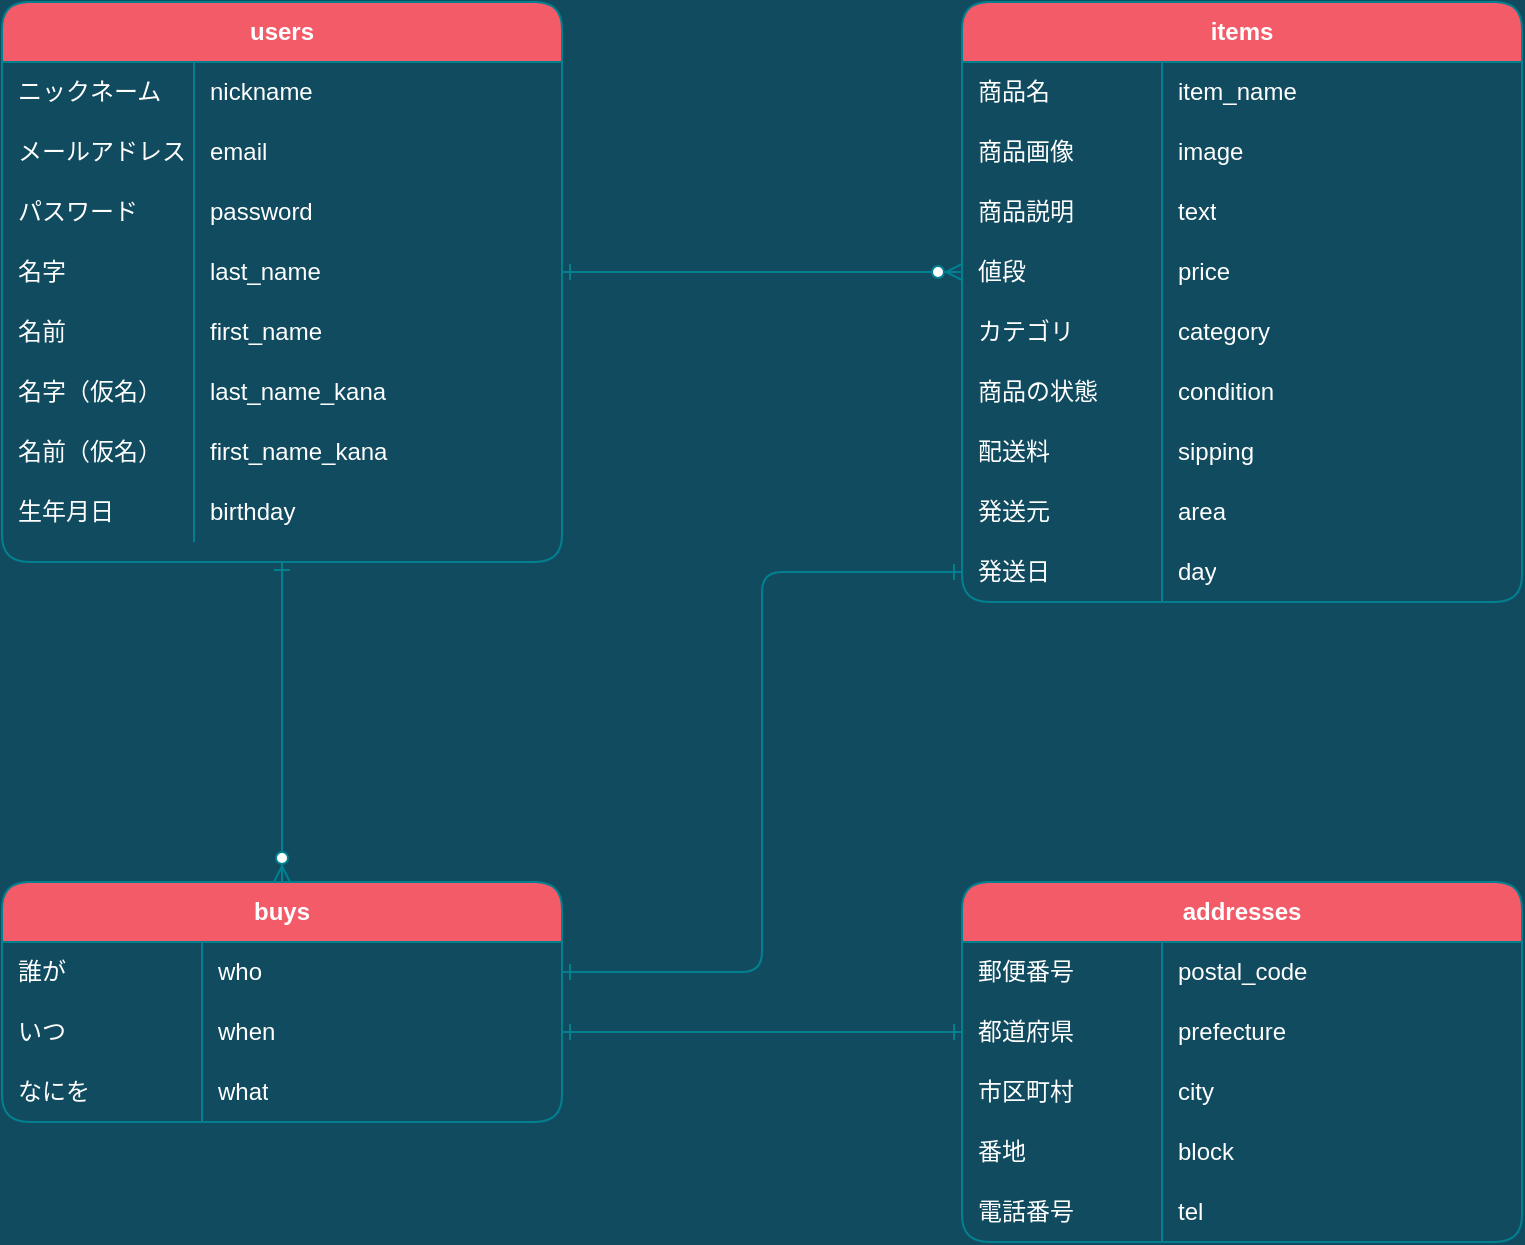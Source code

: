<mxfile version="13.6.5">
    <diagram id="MaI9rSRFO-LCetoaT3Hl" name="ページ1">
        <mxGraphModel dx="962" dy="1071" grid="1" gridSize="10" guides="1" tooltips="1" connect="1" arrows="1" fold="1" page="1" pageScale="1" pageWidth="827" pageHeight="1169" background="#114B5F" math="0" shadow="0">
            <root>
                <mxCell id="0"/>
                <mxCell id="1" parent="0"/>
                <object label="items" j="" id="12">
                    <mxCell style="shape=table;html=1;whiteSpace=wrap;startSize=30;container=1;collapsible=0;childLayout=tableLayout;fixedRows=1;rowLines=0;fontStyle=1;align=center;rounded=1;labelBackgroundColor=none;sketch=0;strokeColor=#028090;fillColor=#F45B69;fontColor=#FFFFFF;" vertex="1" parent="1">
                        <mxGeometry x="520" y="80" width="280" height="300" as="geometry"/>
                    </mxCell>
                </object>
                <mxCell id="13" value="" style="shape=partialRectangle;html=1;whiteSpace=wrap;collapsible=0;dropTarget=0;pointerEvents=0;fillColor=none;top=0;left=0;bottom=1;right=0;points=[[0,0.5],[1,0.5]];portConstraint=eastwest;fontColor=#FFFFFF;strokeColor=none;" vertex="1" parent="12">
                    <mxGeometry y="30" width="280" height="30" as="geometry"/>
                </mxCell>
                <mxCell id="115" value="商品名" style="shape=partialRectangle;html=1;whiteSpace=wrap;connectable=0;fillColor=none;top=0;left=0;bottom=0;right=0;align=left;spacingLeft=6;overflow=hidden;fontColor=#FFFFFF;" vertex="1" parent="13">
                    <mxGeometry width="100" height="30" as="geometry"/>
                </mxCell>
                <mxCell id="15" value="item_name" style="shape=partialRectangle;html=1;whiteSpace=wrap;connectable=0;fillColor=none;top=0;left=0;bottom=0;right=0;align=left;spacingLeft=6;overflow=hidden;fontColor=#FFFFFF;" vertex="1" parent="13">
                    <mxGeometry x="100" width="180" height="30" as="geometry"/>
                </mxCell>
                <mxCell id="16" value="" style="shape=partialRectangle;html=1;whiteSpace=wrap;collapsible=0;dropTarget=0;pointerEvents=0;fillColor=none;top=0;left=0;bottom=0;right=0;points=[[0,0.5],[1,0.5]];portConstraint=eastwest;fontColor=#FFFFFF;" vertex="1" parent="12">
                    <mxGeometry y="60" width="280" height="30" as="geometry"/>
                </mxCell>
                <mxCell id="116" value="商品画像" style="shape=partialRectangle;html=1;whiteSpace=wrap;connectable=0;fillColor=none;top=0;left=0;bottom=0;right=0;align=left;spacingLeft=6;overflow=hidden;fontColor=#FFFFFF;" vertex="1" parent="16">
                    <mxGeometry width="100" height="30" as="geometry"/>
                </mxCell>
                <mxCell id="18" value="image" style="shape=partialRectangle;html=1;whiteSpace=wrap;connectable=0;fillColor=none;top=0;left=0;bottom=0;right=0;align=left;spacingLeft=6;overflow=hidden;fontColor=#FFFFFF;" vertex="1" parent="16">
                    <mxGeometry x="100" width="180" height="30" as="geometry"/>
                </mxCell>
                <mxCell id="19" value="" style="shape=partialRectangle;html=1;whiteSpace=wrap;collapsible=0;dropTarget=0;pointerEvents=0;fillColor=none;top=0;left=0;bottom=0;right=0;points=[[0,0.5],[1,0.5]];portConstraint=eastwest;fontColor=#FFFFFF;" vertex="1" parent="12">
                    <mxGeometry y="90" width="280" height="30" as="geometry"/>
                </mxCell>
                <mxCell id="117" value="商品説明" style="shape=partialRectangle;html=1;whiteSpace=wrap;connectable=0;fillColor=none;top=0;left=0;bottom=0;right=0;align=left;spacingLeft=6;overflow=hidden;fontColor=#FFFFFF;" vertex="1" parent="19">
                    <mxGeometry width="100" height="30" as="geometry"/>
                </mxCell>
                <mxCell id="21" value="text" style="shape=partialRectangle;html=1;whiteSpace=wrap;connectable=0;fillColor=none;top=0;left=0;bottom=0;right=0;align=left;spacingLeft=6;overflow=hidden;fontColor=#FFFFFF;" vertex="1" parent="19">
                    <mxGeometry x="100" width="180" height="30" as="geometry"/>
                </mxCell>
                <mxCell id="84" style="shape=partialRectangle;html=1;whiteSpace=wrap;collapsible=0;dropTarget=0;pointerEvents=0;fillColor=none;top=0;left=0;bottom=0;right=0;points=[[0,0.5],[1,0.5]];portConstraint=eastwest;fontColor=#FFFFFF;" vertex="1" parent="12">
                    <mxGeometry y="120" width="280" height="30" as="geometry"/>
                </mxCell>
                <mxCell id="118" value="値段" style="shape=partialRectangle;html=1;whiteSpace=wrap;connectable=0;fillColor=none;top=0;left=0;bottom=0;right=0;align=left;spacingLeft=6;overflow=hidden;fontColor=#FFFFFF;" vertex="1" parent="84">
                    <mxGeometry width="100" height="30" as="geometry"/>
                </mxCell>
                <mxCell id="86" value="price" style="shape=partialRectangle;html=1;whiteSpace=wrap;connectable=0;fillColor=none;top=0;left=0;bottom=0;right=0;align=left;spacingLeft=6;overflow=hidden;fontColor=#FFFFFF;" vertex="1" parent="84">
                    <mxGeometry x="100" width="180" height="30" as="geometry"/>
                </mxCell>
                <mxCell id="87" style="shape=partialRectangle;html=1;whiteSpace=wrap;collapsible=0;dropTarget=0;pointerEvents=0;fillColor=none;top=0;left=0;bottom=0;right=0;points=[[0,0.5],[1,0.5]];portConstraint=eastwest;fontColor=#FFFFFF;" vertex="1" parent="12">
                    <mxGeometry y="150" width="280" height="30" as="geometry"/>
                </mxCell>
                <mxCell id="119" value="カテゴリ" style="shape=partialRectangle;html=1;whiteSpace=wrap;connectable=0;fillColor=none;top=0;left=0;bottom=0;right=0;align=left;spacingLeft=6;overflow=hidden;fontColor=#FFFFFF;" vertex="1" parent="87">
                    <mxGeometry width="100" height="30" as="geometry"/>
                </mxCell>
                <mxCell id="89" value="category" style="shape=partialRectangle;html=1;whiteSpace=wrap;connectable=0;fillColor=none;top=0;left=0;bottom=0;right=0;align=left;spacingLeft=6;overflow=hidden;fontColor=#FFFFFF;" vertex="1" parent="87">
                    <mxGeometry x="100" width="180" height="30" as="geometry"/>
                </mxCell>
                <mxCell id="90" style="shape=partialRectangle;html=1;whiteSpace=wrap;collapsible=0;dropTarget=0;pointerEvents=0;fillColor=none;top=0;left=0;bottom=0;right=0;points=[[0,0.5],[1,0.5]];portConstraint=eastwest;fontColor=#FFFFFF;" vertex="1" parent="12">
                    <mxGeometry y="180" width="280" height="30" as="geometry"/>
                </mxCell>
                <mxCell id="120" value="商品の状態" style="shape=partialRectangle;html=1;whiteSpace=wrap;connectable=0;fillColor=none;top=0;left=0;bottom=0;right=0;align=left;spacingLeft=6;overflow=hidden;fontColor=#FFFFFF;" vertex="1" parent="90">
                    <mxGeometry width="100" height="30" as="geometry"/>
                </mxCell>
                <mxCell id="92" value="condition" style="shape=partialRectangle;html=1;whiteSpace=wrap;connectable=0;fillColor=none;top=0;left=0;bottom=0;right=0;align=left;spacingLeft=6;overflow=hidden;fontColor=#FFFFFF;" vertex="1" parent="90">
                    <mxGeometry x="100" width="180" height="30" as="geometry"/>
                </mxCell>
                <mxCell id="93" style="shape=partialRectangle;html=1;whiteSpace=wrap;collapsible=0;dropTarget=0;pointerEvents=0;fillColor=none;top=0;left=0;bottom=0;right=0;points=[[0,0.5],[1,0.5]];portConstraint=eastwest;fontColor=#FFFFFF;" vertex="1" parent="12">
                    <mxGeometry y="210" width="280" height="30" as="geometry"/>
                </mxCell>
                <mxCell id="121" value="配送料" style="shape=partialRectangle;html=1;whiteSpace=wrap;connectable=0;fillColor=none;top=0;left=0;bottom=0;right=0;align=left;spacingLeft=6;overflow=hidden;fontColor=#FFFFFF;" vertex="1" parent="93">
                    <mxGeometry width="100" height="30" as="geometry"/>
                </mxCell>
                <mxCell id="95" value="sipping" style="shape=partialRectangle;html=1;whiteSpace=wrap;connectable=0;fillColor=none;top=0;left=0;bottom=0;right=0;align=left;spacingLeft=6;overflow=hidden;fontColor=#FFFFFF;" vertex="1" parent="93">
                    <mxGeometry x="100" width="180" height="30" as="geometry"/>
                </mxCell>
                <mxCell id="96" style="shape=partialRectangle;html=1;whiteSpace=wrap;collapsible=0;dropTarget=0;pointerEvents=0;fillColor=none;top=0;left=0;bottom=0;right=0;points=[[0,0.5],[1,0.5]];portConstraint=eastwest;fontColor=#FFFFFF;" vertex="1" parent="12">
                    <mxGeometry y="240" width="280" height="30" as="geometry"/>
                </mxCell>
                <mxCell id="122" value="発送元" style="shape=partialRectangle;html=1;whiteSpace=wrap;connectable=0;fillColor=none;top=0;left=0;bottom=0;right=0;align=left;spacingLeft=6;overflow=hidden;fontColor=#FFFFFF;" vertex="1" parent="96">
                    <mxGeometry width="100" height="30" as="geometry"/>
                </mxCell>
                <mxCell id="98" value="area" style="shape=partialRectangle;html=1;whiteSpace=wrap;connectable=0;fillColor=none;top=0;left=0;bottom=0;right=0;align=left;spacingLeft=6;overflow=hidden;fontColor=#FFFFFF;" vertex="1" parent="96">
                    <mxGeometry x="100" width="180" height="30" as="geometry"/>
                </mxCell>
                <mxCell id="99" style="shape=partialRectangle;html=1;whiteSpace=wrap;collapsible=0;dropTarget=0;pointerEvents=0;fillColor=none;top=0;left=0;bottom=0;right=0;points=[[0,0.5],[1,0.5]];portConstraint=eastwest;fontColor=#FFFFFF;" vertex="1" parent="12">
                    <mxGeometry y="270" width="280" height="30" as="geometry"/>
                </mxCell>
                <mxCell id="123" value="発送日" style="shape=partialRectangle;html=1;whiteSpace=wrap;connectable=0;fillColor=none;top=0;left=0;bottom=0;right=0;align=left;spacingLeft=6;overflow=hidden;fontColor=#FFFFFF;" vertex="1" parent="99">
                    <mxGeometry width="100" height="30" as="geometry"/>
                </mxCell>
                <mxCell id="101" value="day" style="shape=partialRectangle;html=1;whiteSpace=wrap;connectable=0;fillColor=none;top=0;left=0;bottom=0;right=0;align=left;spacingLeft=6;overflow=hidden;fontColor=#FFFFFF;" vertex="1" parent="99">
                    <mxGeometry x="100" width="180" height="30" as="geometry"/>
                </mxCell>
                <mxCell id="32" value="addresses" style="shape=table;html=1;whiteSpace=wrap;startSize=30;container=1;collapsible=0;childLayout=tableLayout;fixedRows=1;rowLines=0;fontStyle=1;align=center;rounded=1;labelBackgroundColor=none;sketch=0;strokeColor=#028090;fillColor=#F45B69;fontColor=#FFFFFF;" vertex="1" parent="1">
                    <mxGeometry x="520" y="520" width="280" height="180" as="geometry"/>
                </mxCell>
                <mxCell id="33" value="" style="shape=partialRectangle;html=1;whiteSpace=wrap;collapsible=0;dropTarget=0;pointerEvents=0;fillColor=none;top=0;left=0;bottom=1;right=0;points=[[0,0.5],[1,0.5]];portConstraint=eastwest;fontColor=#FFFFFF;strokeColor=none;" vertex="1" parent="32">
                    <mxGeometry y="30" width="280" height="30" as="geometry"/>
                </mxCell>
                <mxCell id="124" value="郵便番号" style="shape=partialRectangle;html=1;whiteSpace=wrap;connectable=0;fillColor=none;top=0;left=0;bottom=0;right=0;align=left;spacingLeft=6;overflow=hidden;fontColor=#FFFFFF;" vertex="1" parent="33">
                    <mxGeometry width="100" height="30" as="geometry"/>
                </mxCell>
                <mxCell id="35" value="postal_code" style="shape=partialRectangle;html=1;whiteSpace=wrap;connectable=0;fillColor=none;top=0;left=0;bottom=0;right=0;align=left;spacingLeft=6;overflow=hidden;fontColor=#FFFFFF;" vertex="1" parent="33">
                    <mxGeometry x="100" width="180" height="30" as="geometry"/>
                </mxCell>
                <mxCell id="36" value="" style="shape=partialRectangle;html=1;whiteSpace=wrap;collapsible=0;dropTarget=0;pointerEvents=0;fillColor=none;top=0;left=0;bottom=0;right=0;points=[[0,0.5],[1,0.5]];portConstraint=eastwest;fontColor=#FFFFFF;" vertex="1" parent="32">
                    <mxGeometry y="60" width="280" height="30" as="geometry"/>
                </mxCell>
                <mxCell id="125" value="都道府県" style="shape=partialRectangle;html=1;whiteSpace=wrap;connectable=0;fillColor=none;top=0;left=0;bottom=0;right=0;align=left;spacingLeft=6;overflow=hidden;fontColor=#FFFFFF;" vertex="1" parent="36">
                    <mxGeometry width="100" height="30" as="geometry"/>
                </mxCell>
                <mxCell id="38" value="prefecture" style="shape=partialRectangle;html=1;whiteSpace=wrap;connectable=0;fillColor=none;top=0;left=0;bottom=0;right=0;align=left;spacingLeft=6;overflow=hidden;fontColor=#FFFFFF;" vertex="1" parent="36">
                    <mxGeometry x="100" width="180" height="30" as="geometry"/>
                </mxCell>
                <mxCell id="39" value="" style="shape=partialRectangle;html=1;whiteSpace=wrap;collapsible=0;dropTarget=0;pointerEvents=0;fillColor=none;top=0;left=0;bottom=0;right=0;points=[[0,0.5],[1,0.5]];portConstraint=eastwest;fontColor=#FFFFFF;" vertex="1" parent="32">
                    <mxGeometry y="90" width="280" height="30" as="geometry"/>
                </mxCell>
                <mxCell id="126" value="市区町村" style="shape=partialRectangle;html=1;whiteSpace=wrap;connectable=0;fillColor=none;top=0;left=0;bottom=0;right=0;align=left;spacingLeft=6;overflow=hidden;fontColor=#FFFFFF;" vertex="1" parent="39">
                    <mxGeometry width="100" height="30" as="geometry"/>
                </mxCell>
                <mxCell id="41" value="city" style="shape=partialRectangle;html=1;whiteSpace=wrap;connectable=0;fillColor=none;top=0;left=0;bottom=0;right=0;align=left;spacingLeft=6;overflow=hidden;fontColor=#FFFFFF;" vertex="1" parent="39">
                    <mxGeometry x="100" width="180" height="30" as="geometry"/>
                </mxCell>
                <mxCell id="102" style="shape=partialRectangle;html=1;whiteSpace=wrap;collapsible=0;dropTarget=0;pointerEvents=0;fillColor=none;top=0;left=0;bottom=0;right=0;points=[[0,0.5],[1,0.5]];portConstraint=eastwest;fontColor=#FFFFFF;" vertex="1" parent="32">
                    <mxGeometry y="120" width="280" height="30" as="geometry"/>
                </mxCell>
                <mxCell id="127" value="番地" style="shape=partialRectangle;html=1;whiteSpace=wrap;connectable=0;fillColor=none;top=0;left=0;bottom=0;right=0;align=left;spacingLeft=6;overflow=hidden;fontColor=#FFFFFF;" vertex="1" parent="102">
                    <mxGeometry width="100" height="30" as="geometry"/>
                </mxCell>
                <mxCell id="103" value="block" style="shape=partialRectangle;html=1;whiteSpace=wrap;connectable=0;fillColor=none;top=0;left=0;bottom=0;right=0;align=left;spacingLeft=6;overflow=hidden;fontColor=#FFFFFF;" vertex="1" parent="102">
                    <mxGeometry x="100" width="180" height="30" as="geometry"/>
                </mxCell>
                <mxCell id="65" style="shape=partialRectangle;html=1;whiteSpace=wrap;collapsible=0;dropTarget=0;pointerEvents=0;fillColor=none;top=0;left=0;bottom=0;right=0;points=[[0,0.5],[1,0.5]];portConstraint=eastwest;fontColor=#FFFFFF;" vertex="1" parent="32">
                    <mxGeometry y="150" width="280" height="30" as="geometry"/>
                </mxCell>
                <mxCell id="128" value="電話番号" style="shape=partialRectangle;html=1;whiteSpace=wrap;connectable=0;fillColor=none;top=0;left=0;bottom=0;right=0;align=left;spacingLeft=6;overflow=hidden;fontColor=#FFFFFF;" vertex="1" parent="65">
                    <mxGeometry width="100" height="30" as="geometry"/>
                </mxCell>
                <mxCell id="67" value="tel" style="shape=partialRectangle;html=1;whiteSpace=wrap;connectable=0;fillColor=none;top=0;left=0;bottom=0;right=0;align=left;spacingLeft=6;overflow=hidden;fontColor=#FFFFFF;" vertex="1" parent="65">
                    <mxGeometry x="100" width="180" height="30" as="geometry"/>
                </mxCell>
                <mxCell id="22" value="buys" style="shape=table;html=1;whiteSpace=wrap;startSize=30;container=1;collapsible=0;childLayout=tableLayout;fixedRows=1;rowLines=0;fontStyle=1;align=center;rounded=1;labelBackgroundColor=none;sketch=0;strokeColor=#028090;fillColor=#F45B69;fontColor=#FFFFFF;" vertex="1" parent="1">
                    <mxGeometry x="40" y="520" width="280" height="120" as="geometry"/>
                </mxCell>
                <mxCell id="23" value="" style="shape=partialRectangle;html=1;whiteSpace=wrap;collapsible=0;dropTarget=0;pointerEvents=0;fillColor=none;top=0;left=0;bottom=1;right=0;points=[[0,0.5],[1,0.5]];portConstraint=eastwest;fontColor=#FFFFFF;strokeColor=none;" vertex="1" parent="22">
                    <mxGeometry y="30" width="280" height="30" as="geometry"/>
                </mxCell>
                <mxCell id="112" value="誰が" style="shape=partialRectangle;html=1;whiteSpace=wrap;connectable=0;fillColor=none;top=0;left=0;bottom=0;right=0;align=left;spacingLeft=6;overflow=hidden;fontColor=#FFFFFF;" vertex="1" parent="23">
                    <mxGeometry width="100" height="30" as="geometry"/>
                </mxCell>
                <mxCell id="25" value="who" style="shape=partialRectangle;html=1;whiteSpace=wrap;connectable=0;fillColor=none;top=0;left=0;bottom=0;right=0;align=left;spacingLeft=6;overflow=hidden;fontColor=#FFFFFF;" vertex="1" parent="23">
                    <mxGeometry x="100" width="180" height="30" as="geometry"/>
                </mxCell>
                <mxCell id="26" value="" style="shape=partialRectangle;html=1;whiteSpace=wrap;collapsible=0;dropTarget=0;pointerEvents=0;fillColor=none;top=0;left=0;bottom=0;right=0;points=[[0,0.5],[1,0.5]];portConstraint=eastwest;fontColor=#FFFFFF;" vertex="1" parent="22">
                    <mxGeometry y="60" width="280" height="30" as="geometry"/>
                </mxCell>
                <mxCell id="113" value="いつ" style="shape=partialRectangle;html=1;whiteSpace=wrap;connectable=0;fillColor=none;top=0;left=0;bottom=0;right=0;align=left;spacingLeft=6;overflow=hidden;fontColor=#FFFFFF;" vertex="1" parent="26">
                    <mxGeometry width="100" height="30" as="geometry"/>
                </mxCell>
                <mxCell id="28" value="when" style="shape=partialRectangle;html=1;whiteSpace=wrap;connectable=0;fillColor=none;top=0;left=0;bottom=0;right=0;align=left;spacingLeft=6;overflow=hidden;fontColor=#FFFFFF;" vertex="1" parent="26">
                    <mxGeometry x="100" width="180" height="30" as="geometry"/>
                </mxCell>
                <mxCell id="29" value="" style="shape=partialRectangle;html=1;whiteSpace=wrap;collapsible=0;dropTarget=0;pointerEvents=0;fillColor=none;top=0;left=0;bottom=0;right=0;points=[[0,0.5],[1,0.5]];portConstraint=eastwest;fontColor=#FFFFFF;" vertex="1" parent="22">
                    <mxGeometry y="90" width="280" height="30" as="geometry"/>
                </mxCell>
                <mxCell id="114" value="なにを" style="shape=partialRectangle;html=1;whiteSpace=wrap;connectable=0;fillColor=none;top=0;left=0;bottom=0;right=0;align=left;spacingLeft=6;overflow=hidden;fontColor=#FFFFFF;" vertex="1" parent="29">
                    <mxGeometry width="100" height="30" as="geometry"/>
                </mxCell>
                <mxCell id="31" value="what" style="shape=partialRectangle;html=1;whiteSpace=wrap;connectable=0;fillColor=none;top=0;left=0;bottom=0;right=0;align=left;spacingLeft=6;overflow=hidden;fontColor=#FFFFFF;" vertex="1" parent="29">
                    <mxGeometry x="100" width="180" height="30" as="geometry"/>
                </mxCell>
                <mxCell id="130" value="" style="endArrow=ERzeroToMany;startArrow=ERone;html=1;strokeColor=#028090;fillColor=#F45B69;fontColor=#FFFFFF;entryX=0;entryY=0.5;entryDx=0;entryDy=0;exitX=1;exitY=0.5;exitDx=0;exitDy=0;startFill=0;endFill=1;" edge="1" parent="1" source="68" target="84">
                    <mxGeometry width="50" height="50" relative="1" as="geometry">
                        <mxPoint x="389" y="245" as="sourcePoint"/>
                        <mxPoint x="439" y="195" as="targetPoint"/>
                    </mxGeometry>
                </mxCell>
                <mxCell id="132" style="edgeStyle=orthogonalEdgeStyle;rounded=1;sketch=0;orthogonalLoop=1;jettySize=auto;html=1;exitX=0.5;exitY=1;exitDx=0;exitDy=0;entryX=0.5;entryY=0;entryDx=0;entryDy=0;startArrow=ERone;startFill=0;endArrow=ERzeroToMany;endFill=1;strokeColor=#028090;fillColor=#F45B69;fontColor=#FFFFFF;" edge="1" parent="1" source="2" target="22">
                    <mxGeometry relative="1" as="geometry"/>
                </mxCell>
                <mxCell id="2" value="users" style="shape=table;html=1;whiteSpace=wrap;startSize=30;container=1;collapsible=0;childLayout=tableLayout;fixedRows=1;rowLines=0;fontStyle=1;align=center;rounded=1;sketch=0;labelBorderColor=none;labelBackgroundColor=none;fillColor=#F45B69;fontColor=#FFFFFF;strokeColor=#028090;" vertex="1" parent="1">
                    <mxGeometry x="40" y="80" width="280" height="280" as="geometry"/>
                </mxCell>
                <mxCell id="3" value="" style="shape=partialRectangle;html=1;whiteSpace=wrap;collapsible=0;dropTarget=0;pointerEvents=0;fillColor=none;top=0;left=0;bottom=1;right=0;points=[[0,0.5],[1,0.5]];portConstraint=eastwest;fontColor=#FFFFFF;strokeColor=none;" vertex="1" parent="2">
                    <mxGeometry y="30" width="280" height="30" as="geometry"/>
                </mxCell>
                <mxCell id="104" value="ニックネーム" style="shape=partialRectangle;html=1;whiteSpace=wrap;connectable=0;fillColor=none;top=0;left=0;bottom=0;right=0;align=left;spacingLeft=6;overflow=hidden;fontColor=#FFFFFF;strokeColor=none;" vertex="1" parent="3">
                    <mxGeometry width="96" height="30" as="geometry"/>
                </mxCell>
                <mxCell id="5" value="nickname" style="shape=partialRectangle;html=1;whiteSpace=wrap;connectable=0;fillColor=none;top=0;left=0;bottom=0;right=0;align=left;spacingLeft=6;overflow=hidden;fontColor=#FFFFFF;strokeColor=none;" vertex="1" parent="3">
                    <mxGeometry x="96" width="184" height="30" as="geometry"/>
                </mxCell>
                <mxCell id="6" value="" style="shape=partialRectangle;html=1;whiteSpace=wrap;collapsible=0;dropTarget=0;pointerEvents=0;fillColor=none;top=0;left=0;bottom=0;right=0;points=[[0,0.5],[1,0.5]];portConstraint=eastwest;strokeColor=#028090;fontColor=#FFFFFF;" vertex="1" parent="2">
                    <mxGeometry y="60" width="280" height="30" as="geometry"/>
                </mxCell>
                <mxCell id="105" value="メールアドレス" style="shape=partialRectangle;html=1;whiteSpace=wrap;connectable=0;fillColor=none;top=0;left=0;bottom=0;right=0;align=left;spacingLeft=6;overflow=hidden;strokeColor=#028090;fontColor=#FFFFFF;" vertex="1" parent="6">
                    <mxGeometry width="96" height="30" as="geometry"/>
                </mxCell>
                <mxCell id="8" value="email" style="shape=partialRectangle;html=1;whiteSpace=wrap;connectable=0;fillColor=none;top=0;left=0;bottom=0;right=0;align=left;spacingLeft=6;overflow=hidden;strokeColor=#028090;fontColor=#FFFFFF;" vertex="1" parent="6">
                    <mxGeometry x="96" width="184" height="30" as="geometry"/>
                </mxCell>
                <mxCell id="9" value="" style="shape=partialRectangle;html=1;whiteSpace=wrap;collapsible=0;dropTarget=0;pointerEvents=0;fillColor=none;top=0;left=0;bottom=0;right=0;points=[[0,0.5],[1,0.5]];portConstraint=eastwest;strokeColor=#028090;fontColor=#FFFFFF;" vertex="1" parent="2">
                    <mxGeometry y="90" width="280" height="30" as="geometry"/>
                </mxCell>
                <mxCell id="106" value="パスワード" style="shape=partialRectangle;html=1;whiteSpace=wrap;connectable=0;fillColor=none;top=0;left=0;bottom=0;right=0;align=left;spacingLeft=6;overflow=hidden;strokeColor=#028090;fontColor=#FFFFFF;" vertex="1" parent="9">
                    <mxGeometry width="96" height="30" as="geometry"/>
                </mxCell>
                <mxCell id="11" value="password" style="shape=partialRectangle;html=1;whiteSpace=wrap;connectable=0;fillColor=none;top=0;left=0;bottom=0;right=0;align=left;spacingLeft=6;overflow=hidden;strokeColor=#028090;fontColor=#FFFFFF;" vertex="1" parent="9">
                    <mxGeometry x="96" width="184" height="30" as="geometry"/>
                </mxCell>
                <mxCell id="68" style="shape=partialRectangle;html=1;whiteSpace=wrap;collapsible=0;dropTarget=0;pointerEvents=0;fillColor=none;top=0;left=0;bottom=1;right=0;points=[[0,0.5],[1,0.5]];portConstraint=eastwest;fontColor=#FFFFFF;strokeColor=none;" vertex="1" parent="2">
                    <mxGeometry y="120" width="280" height="30" as="geometry"/>
                </mxCell>
                <mxCell id="107" value="名字" style="shape=partialRectangle;html=1;whiteSpace=wrap;connectable=0;fillColor=none;top=0;left=0;bottom=0;right=0;align=left;spacingLeft=6;overflow=hidden;fontColor=#FFFFFF;strokeColor=none;" vertex="1" parent="68">
                    <mxGeometry width="96" height="30" as="geometry"/>
                </mxCell>
                <mxCell id="70" value="last_name" style="shape=partialRectangle;html=1;whiteSpace=wrap;connectable=0;fillColor=none;top=0;left=0;bottom=0;right=0;align=left;spacingLeft=6;overflow=hidden;fontColor=#FFFFFF;strokeColor=none;" vertex="1" parent="68">
                    <mxGeometry x="96" width="184" height="30" as="geometry"/>
                </mxCell>
                <mxCell id="80" style="shape=partialRectangle;html=1;whiteSpace=wrap;collapsible=0;dropTarget=0;pointerEvents=0;fillColor=none;top=0;left=0;bottom=1;right=0;points=[[0,0.5],[1,0.5]];portConstraint=eastwest;fontColor=#FFFFFF;strokeColor=none;" vertex="1" parent="2">
                    <mxGeometry y="150" width="280" height="30" as="geometry"/>
                </mxCell>
                <mxCell id="108" value="名前" style="shape=partialRectangle;html=1;whiteSpace=wrap;connectable=0;fillColor=none;top=0;left=0;bottom=0;right=0;align=left;spacingLeft=6;overflow=hidden;fontColor=#FFFFFF;strokeColor=none;" vertex="1" parent="80">
                    <mxGeometry width="96" height="30" as="geometry"/>
                </mxCell>
                <mxCell id="82" value="first_name" style="shape=partialRectangle;html=1;whiteSpace=wrap;connectable=0;fillColor=none;top=0;left=0;bottom=0;right=0;align=left;spacingLeft=6;overflow=hidden;fontColor=#FFFFFF;strokeColor=none;" vertex="1" parent="80">
                    <mxGeometry x="96" width="184" height="30" as="geometry"/>
                </mxCell>
                <mxCell id="77" style="shape=partialRectangle;html=1;whiteSpace=wrap;collapsible=0;dropTarget=0;pointerEvents=0;fillColor=none;top=0;left=0;bottom=1;right=0;points=[[0,0.5],[1,0.5]];portConstraint=eastwest;fontColor=#FFFFFF;strokeColor=none;" vertex="1" parent="2">
                    <mxGeometry y="180" width="280" height="30" as="geometry"/>
                </mxCell>
                <mxCell id="109" value="名字（仮名）" style="shape=partialRectangle;html=1;whiteSpace=wrap;connectable=0;fillColor=none;top=0;left=0;bottom=0;right=0;align=left;spacingLeft=6;overflow=hidden;fontColor=#FFFFFF;strokeColor=none;" vertex="1" parent="77">
                    <mxGeometry width="96" height="30" as="geometry"/>
                </mxCell>
                <mxCell id="79" value="last_name_kana" style="shape=partialRectangle;html=1;whiteSpace=wrap;connectable=0;fillColor=none;top=0;left=0;bottom=0;right=0;align=left;spacingLeft=6;overflow=hidden;fontColor=#FFFFFF;strokeColor=none;" vertex="1" parent="77">
                    <mxGeometry x="96" width="184" height="30" as="geometry"/>
                </mxCell>
                <mxCell id="74" style="shape=partialRectangle;html=1;whiteSpace=wrap;collapsible=0;dropTarget=0;pointerEvents=0;fillColor=none;top=0;left=0;bottom=1;right=0;points=[[0,0.5],[1,0.5]];portConstraint=eastwest;fontColor=#FFFFFF;strokeColor=none;" vertex="1" parent="2">
                    <mxGeometry y="210" width="280" height="30" as="geometry"/>
                </mxCell>
                <mxCell id="110" value="名前（仮名）" style="shape=partialRectangle;html=1;whiteSpace=wrap;connectable=0;fillColor=none;top=0;left=0;bottom=0;right=0;align=left;spacingLeft=6;overflow=hidden;fontColor=#FFFFFF;strokeColor=none;" vertex="1" parent="74">
                    <mxGeometry width="96" height="30" as="geometry"/>
                </mxCell>
                <mxCell id="76" value="first_name_kana" style="shape=partialRectangle;html=1;whiteSpace=wrap;connectable=0;fillColor=none;top=0;left=0;bottom=0;right=0;align=left;spacingLeft=6;overflow=hidden;fontColor=#FFFFFF;strokeColor=none;" vertex="1" parent="74">
                    <mxGeometry x="96" width="184" height="30" as="geometry"/>
                </mxCell>
                <mxCell id="71" style="shape=partialRectangle;html=1;whiteSpace=wrap;collapsible=0;dropTarget=0;pointerEvents=0;fillColor=none;top=0;left=0;bottom=1;right=0;points=[[0,0.5],[1,0.5]];portConstraint=eastwest;fontColor=#FFFFFF;strokeColor=none;" vertex="1" parent="2">
                    <mxGeometry y="240" width="280" height="30" as="geometry"/>
                </mxCell>
                <mxCell id="111" value="生年月日" style="shape=partialRectangle;html=1;whiteSpace=wrap;connectable=0;fillColor=none;top=0;left=0;bottom=0;right=0;align=left;spacingLeft=6;overflow=hidden;fontColor=#FFFFFF;strokeColor=none;" vertex="1" parent="71">
                    <mxGeometry width="96" height="30" as="geometry"/>
                </mxCell>
                <mxCell id="73" value="birthday" style="shape=partialRectangle;html=1;whiteSpace=wrap;connectable=0;fillColor=none;top=0;left=0;bottom=0;right=0;align=left;spacingLeft=6;overflow=hidden;fontColor=#FFFFFF;strokeColor=none;" vertex="1" parent="71">
                    <mxGeometry x="96" width="184" height="30" as="geometry"/>
                </mxCell>
                <mxCell id="133" style="edgeStyle=orthogonalEdgeStyle;rounded=1;sketch=0;orthogonalLoop=1;jettySize=auto;html=1;exitX=1;exitY=0.5;exitDx=0;exitDy=0;entryX=0;entryY=0.5;entryDx=0;entryDy=0;startArrow=ERone;startFill=0;endArrow=ERone;endFill=0;strokeColor=#028090;fillColor=#F45B69;fontColor=#FFFFFF;" edge="1" parent="1" source="26" target="36">
                    <mxGeometry relative="1" as="geometry"/>
                </mxCell>
                <mxCell id="134" style="edgeStyle=orthogonalEdgeStyle;rounded=1;sketch=0;orthogonalLoop=1;jettySize=auto;html=1;exitX=0;exitY=0.5;exitDx=0;exitDy=0;startArrow=ERone;startFill=0;endArrow=ERone;endFill=0;strokeColor=#028090;fillColor=#F45B69;fontColor=#FFFFFF;" edge="1" parent="1" source="99" target="23">
                    <mxGeometry relative="1" as="geometry"/>
                </mxCell>
            </root>
        </mxGraphModel>
    </diagram>
</mxfile>
